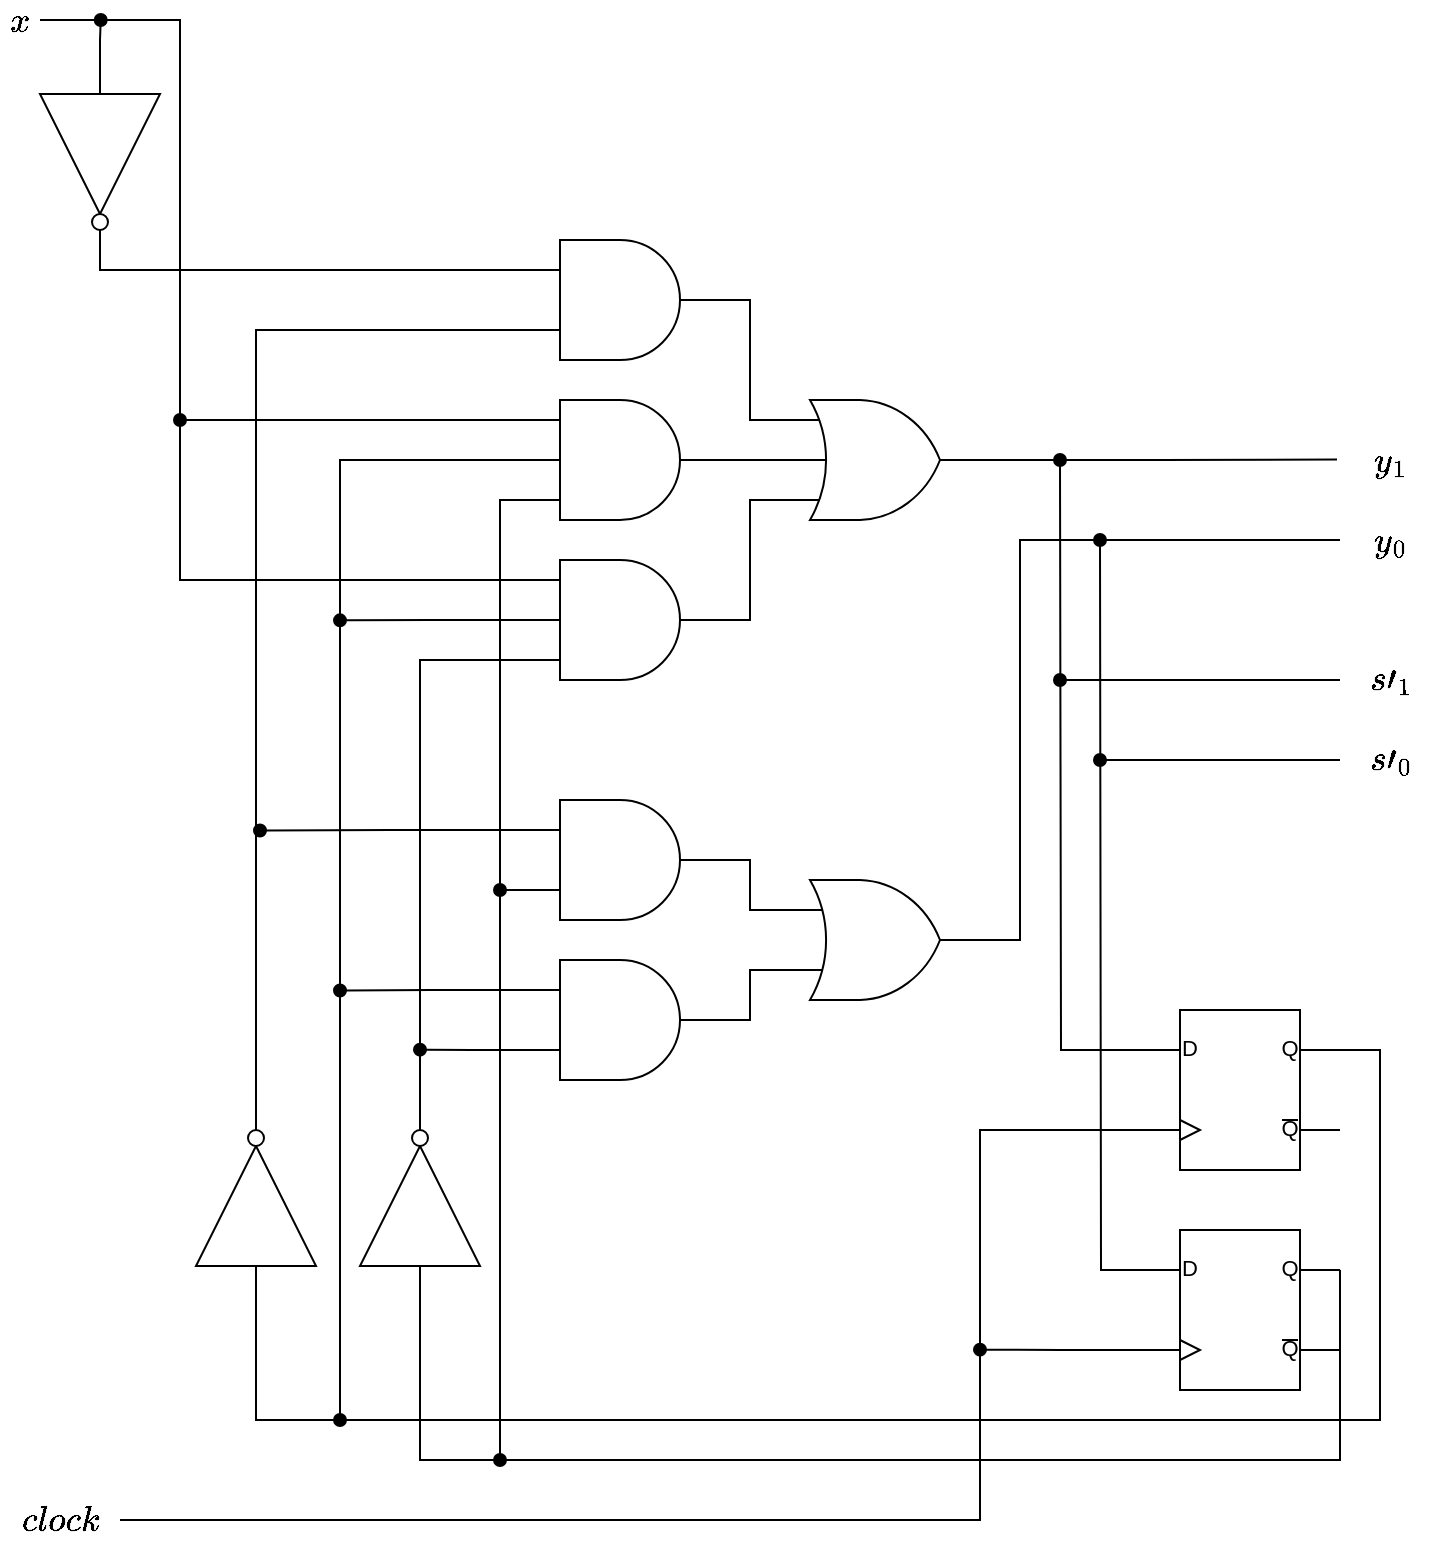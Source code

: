 <mxfile>
    <diagram id="SWcF1mND_rgqTfnpvK3I" name="Page-1">
        <mxGraphModel dx="1281" dy="936" grid="1" gridSize="10" guides="1" tooltips="1" connect="1" arrows="1" fold="1" page="1" pageScale="1" pageWidth="827" pageHeight="1169" background="none" math="1" shadow="0">
            <root>
                <mxCell id="0"/>
                <mxCell id="1" parent="0"/>
                <mxCell id="239" style="edgeStyle=orthogonalEdgeStyle;rounded=0;jumpStyle=none;html=1;exitX=1;exitY=0.5;exitDx=0;exitDy=0;fontSize=15;endArrow=none;endFill=0;entryX=0;entryY=0.167;entryDx=0;entryDy=0;entryPerimeter=0;" edge="1" parent="1" source="207" target="257">
                    <mxGeometry relative="1" as="geometry">
                        <mxPoint x="100" y="470" as="targetPoint"/>
                        <Array as="points">
                            <mxPoint x="100" y="40"/>
                            <mxPoint x="100" y="320"/>
                        </Array>
                    </mxGeometry>
                </mxCell>
                <mxCell id="207" value="&lt;font style=&quot;font-size: 15px&quot;&gt;`x`&lt;/font&gt;" style="text;html=1;strokeColor=none;fillColor=none;align=center;verticalAlign=middle;whiteSpace=wrap;rounded=0;strokeWidth=1;" vertex="1" parent="1">
                    <mxGeometry x="10" y="30" width="20" height="20" as="geometry"/>
                </mxCell>
                <mxCell id="225" style="edgeStyle=orthogonalEdgeStyle;rounded=0;jumpStyle=none;html=1;exitX=1;exitY=0.25;exitDx=0;exitDy=0;exitPerimeter=0;fontSize=15;endArrow=none;endFill=0;entryX=0;entryY=0.5;entryDx=0;entryDy=0;entryPerimeter=0;" edge="1" parent="1" source="223" target="252">
                    <mxGeometry relative="1" as="geometry">
                        <mxPoint x="180" y="250" as="targetPoint"/>
                        <Array as="points">
                            <mxPoint x="700" y="555"/>
                            <mxPoint x="700" y="740"/>
                            <mxPoint x="180" y="740"/>
                            <mxPoint x="180" y="260"/>
                        </Array>
                    </mxGeometry>
                </mxCell>
                <mxCell id="284" style="edgeStyle=orthogonalEdgeStyle;rounded=0;jumpStyle=none;html=1;exitX=0;exitY=0.25;exitDx=0;exitDy=0;exitPerimeter=0;fontSize=15;endArrow=oval;endFill=1;" edge="1" parent="1" source="223">
                    <mxGeometry relative="1" as="geometry">
                        <mxPoint x="540" y="260" as="targetPoint"/>
                    </mxGeometry>
                </mxCell>
                <mxCell id="223" value="" style="verticalLabelPosition=bottom;shadow=0;dashed=0;align=center;html=1;verticalAlign=top;shape=mxgraph.electrical.logic_gates.d_type_flip-flop;fontSize=15;strokeWidth=1;" vertex="1" parent="1">
                    <mxGeometry x="580" y="535" width="100" height="80" as="geometry"/>
                </mxCell>
                <mxCell id="226" style="edgeStyle=orthogonalEdgeStyle;rounded=0;jumpStyle=none;html=1;exitX=1;exitY=0.25;exitDx=0;exitDy=0;exitPerimeter=0;fontSize=15;endArrow=none;endFill=0;entryX=0;entryY=0.5;entryDx=0;entryDy=0;entryPerimeter=0;" edge="1" parent="1" source="224" target="250">
                    <mxGeometry relative="1" as="geometry">
                        <mxPoint x="208" y="820" as="targetPoint"/>
                        <Array as="points">
                            <mxPoint x="680" y="760"/>
                            <mxPoint x="220" y="760"/>
                        </Array>
                    </mxGeometry>
                </mxCell>
                <mxCell id="285" style="edgeStyle=orthogonalEdgeStyle;rounded=0;jumpStyle=none;html=1;exitX=0;exitY=0.25;exitDx=0;exitDy=0;exitPerimeter=0;fontSize=15;endArrow=oval;endFill=1;" edge="1" parent="1" source="224">
                    <mxGeometry relative="1" as="geometry">
                        <mxPoint x="560" y="300" as="targetPoint"/>
                    </mxGeometry>
                </mxCell>
                <mxCell id="292" style="edgeStyle=orthogonalEdgeStyle;rounded=0;jumpStyle=none;html=1;exitX=0;exitY=0.75;exitDx=0;exitDy=0;exitPerimeter=0;fontSize=15;endArrow=oval;endFill=1;" edge="1" parent="1" source="224">
                    <mxGeometry relative="1" as="geometry">
                        <mxPoint x="500" y="704.833" as="targetPoint"/>
                    </mxGeometry>
                </mxCell>
                <mxCell id="224" value="" style="verticalLabelPosition=bottom;shadow=0;dashed=0;align=center;html=1;verticalAlign=top;shape=mxgraph.electrical.logic_gates.d_type_flip-flop;fontSize=15;strokeWidth=1;" vertex="1" parent="1">
                    <mxGeometry x="580" y="645" width="100" height="80" as="geometry"/>
                </mxCell>
                <mxCell id="241" style="edgeStyle=orthogonalEdgeStyle;rounded=0;jumpStyle=none;html=1;exitX=1;exitY=0.5;exitDx=0;exitDy=0;exitPerimeter=0;fontSize=15;endArrow=none;endFill=0;entryX=0;entryY=0.25;entryDx=0;entryDy=0;entryPerimeter=0;" edge="1" parent="1" source="240" target="247">
                    <mxGeometry relative="1" as="geometry">
                        <mxPoint x="210" y="180" as="targetPoint"/>
                        <Array as="points">
                            <mxPoint x="60" y="165"/>
                        </Array>
                    </mxGeometry>
                </mxCell>
                <mxCell id="246" style="edgeStyle=orthogonalEdgeStyle;rounded=0;jumpStyle=none;html=1;exitX=0;exitY=0.5;exitDx=0;exitDy=0;exitPerimeter=0;fontSize=15;endArrow=oval;endFill=1;" edge="1" parent="1" source="240">
                    <mxGeometry relative="1" as="geometry">
                        <mxPoint x="60.364" y="40" as="targetPoint"/>
                    </mxGeometry>
                </mxCell>
                <mxCell id="240" value="" style="verticalLabelPosition=bottom;shadow=0;dashed=0;align=center;html=1;verticalAlign=top;shape=mxgraph.electrical.logic_gates.inverter_2;fontSize=15;strokeWidth=1;rotation=90;" vertex="1" parent="1">
                    <mxGeometry x="10" y="80" width="100" height="60" as="geometry"/>
                </mxCell>
                <mxCell id="245" style="edgeStyle=orthogonalEdgeStyle;rounded=0;jumpStyle=none;html=1;exitX=1;exitY=0.5;exitDx=0;exitDy=0;exitPerimeter=0;fontSize=15;endArrow=none;endFill=0;entryX=0;entryY=0.75;entryDx=0;entryDy=0;entryPerimeter=0;" edge="1" parent="1" source="243" target="247">
                    <mxGeometry relative="1" as="geometry">
                        <mxPoint x="140" y="190" as="targetPoint"/>
                    </mxGeometry>
                </mxCell>
                <mxCell id="288" style="edgeStyle=orthogonalEdgeStyle;rounded=0;jumpStyle=none;html=1;exitX=0;exitY=0.5;exitDx=0;exitDy=0;exitPerimeter=0;fontSize=15;endArrow=oval;endFill=1;" edge="1" parent="1" source="243">
                    <mxGeometry relative="1" as="geometry">
                        <mxPoint x="180" y="740" as="targetPoint"/>
                        <Array as="points">
                            <mxPoint x="138" y="740"/>
                        </Array>
                    </mxGeometry>
                </mxCell>
                <mxCell id="243" value="" style="verticalLabelPosition=bottom;shadow=0;dashed=0;align=center;html=1;verticalAlign=top;shape=mxgraph.electrical.logic_gates.inverter_2;fontSize=15;strokeWidth=1;rotation=-90;" vertex="1" parent="1">
                    <mxGeometry x="88" y="600" width="100" height="60" as="geometry"/>
                </mxCell>
                <mxCell id="261" style="edgeStyle=orthogonalEdgeStyle;rounded=0;jumpStyle=none;html=1;exitX=1;exitY=0.5;exitDx=0;exitDy=0;exitPerimeter=0;entryX=0;entryY=0.167;entryDx=0;entryDy=0;entryPerimeter=0;fontSize=15;endArrow=none;endFill=0;" edge="1" parent="1" source="247" target="260">
                    <mxGeometry relative="1" as="geometry"/>
                </mxCell>
                <mxCell id="247" value="" style="verticalLabelPosition=bottom;shadow=0;dashed=0;align=center;html=1;verticalAlign=top;shape=mxgraph.electrical.logic_gates.logic_gate;operation=and;fontSize=15;strokeWidth=1;" vertex="1" parent="1">
                    <mxGeometry x="270" y="150" width="100" height="60" as="geometry"/>
                </mxCell>
                <mxCell id="251" style="edgeStyle=orthogonalEdgeStyle;rounded=0;jumpStyle=none;html=1;exitX=1;exitY=0.5;exitDx=0;exitDy=0;exitPerimeter=0;fontSize=15;endArrow=none;endFill=0;entryX=0;entryY=0.833;entryDx=0;entryDy=0;entryPerimeter=0;" edge="1" parent="1" source="250" target="257">
                    <mxGeometry relative="1" as="geometry">
                        <mxPoint x="220" y="350" as="targetPoint"/>
                    </mxGeometry>
                </mxCell>
                <mxCell id="250" value="" style="verticalLabelPosition=bottom;shadow=0;dashed=0;align=center;html=1;verticalAlign=top;shape=mxgraph.electrical.logic_gates.inverter_2;fontSize=15;strokeWidth=1;rotation=-90;" vertex="1" parent="1">
                    <mxGeometry x="170" y="600" width="100" height="60" as="geometry"/>
                </mxCell>
                <mxCell id="255" style="edgeStyle=orthogonalEdgeStyle;rounded=0;jumpStyle=none;html=1;exitX=0;exitY=0.167;exitDx=0;exitDy=0;exitPerimeter=0;fontSize=15;endArrow=oval;endFill=1;" edge="1" parent="1" source="252">
                    <mxGeometry relative="1" as="geometry">
                        <mxPoint x="100" y="240" as="targetPoint"/>
                    </mxGeometry>
                </mxCell>
                <mxCell id="256" style="edgeStyle=orthogonalEdgeStyle;rounded=0;jumpStyle=none;html=1;exitX=0;exitY=0.833;exitDx=0;exitDy=0;exitPerimeter=0;fontSize=15;endArrow=oval;endFill=1;" edge="1" parent="1" source="252">
                    <mxGeometry relative="1" as="geometry">
                        <mxPoint x="260" y="760" as="targetPoint"/>
                    </mxGeometry>
                </mxCell>
                <mxCell id="262" style="edgeStyle=orthogonalEdgeStyle;rounded=0;jumpStyle=none;html=1;exitX=1;exitY=0.5;exitDx=0;exitDy=0;exitPerimeter=0;fontSize=15;endArrow=none;endFill=0;" edge="1" parent="1" source="252" target="260">
                    <mxGeometry relative="1" as="geometry"/>
                </mxCell>
                <mxCell id="252" value="" style="verticalLabelPosition=bottom;shadow=0;dashed=0;align=center;html=1;verticalAlign=top;shape=mxgraph.electrical.logic_gates.logic_gate;operation=and;fontSize=15;strokeWidth=1;numInputs=3;" vertex="1" parent="1">
                    <mxGeometry x="270" y="230" width="100" height="60" as="geometry"/>
                </mxCell>
                <mxCell id="259" style="edgeStyle=orthogonalEdgeStyle;rounded=0;jumpStyle=none;html=1;exitX=0;exitY=0.5;exitDx=0;exitDy=0;exitPerimeter=0;fontSize=15;endArrow=oval;endFill=1;" edge="1" parent="1" source="257">
                    <mxGeometry relative="1" as="geometry">
                        <mxPoint x="180" y="340.182" as="targetPoint"/>
                    </mxGeometry>
                </mxCell>
                <mxCell id="263" style="edgeStyle=orthogonalEdgeStyle;rounded=0;jumpStyle=none;html=1;exitX=1;exitY=0.5;exitDx=0;exitDy=0;exitPerimeter=0;entryX=0;entryY=0.833;entryDx=0;entryDy=0;entryPerimeter=0;fontSize=15;endArrow=none;endFill=0;" edge="1" parent="1" source="257" target="260">
                    <mxGeometry relative="1" as="geometry"/>
                </mxCell>
                <mxCell id="257" value="" style="verticalLabelPosition=bottom;shadow=0;dashed=0;align=center;html=1;verticalAlign=top;shape=mxgraph.electrical.logic_gates.logic_gate;operation=and;fontSize=15;strokeWidth=1;numInputs=3;" vertex="1" parent="1">
                    <mxGeometry x="270" y="310" width="100" height="60" as="geometry"/>
                </mxCell>
                <mxCell id="273" style="edgeStyle=orthogonalEdgeStyle;rounded=0;jumpStyle=none;html=1;exitX=1;exitY=0.5;exitDx=0;exitDy=0;exitPerimeter=0;fontSize=15;endArrow=none;endFill=0;entryX=-0.03;entryY=0.488;entryDx=0;entryDy=0;entryPerimeter=0;" edge="1" parent="1" source="260" target="275">
                    <mxGeometry relative="1" as="geometry">
                        <mxPoint x="640" y="260" as="targetPoint"/>
                    </mxGeometry>
                </mxCell>
                <mxCell id="260" value="" style="verticalLabelPosition=bottom;shadow=0;dashed=0;align=center;html=1;verticalAlign=top;shape=mxgraph.electrical.logic_gates.logic_gate;operation=or;fontSize=15;strokeWidth=1;numInputs=3;" vertex="1" parent="1">
                    <mxGeometry x="400" y="230" width="100" height="60" as="geometry"/>
                </mxCell>
                <mxCell id="265" style="edgeStyle=orthogonalEdgeStyle;rounded=0;jumpStyle=none;html=1;exitX=0;exitY=0.25;exitDx=0;exitDy=0;exitPerimeter=0;fontSize=15;endArrow=oval;endFill=1;" edge="1" parent="1" source="264">
                    <mxGeometry relative="1" as="geometry">
                        <mxPoint x="140" y="445.261" as="targetPoint"/>
                    </mxGeometry>
                </mxCell>
                <mxCell id="266" style="edgeStyle=orthogonalEdgeStyle;rounded=0;jumpStyle=none;html=1;exitX=0;exitY=0.75;exitDx=0;exitDy=0;exitPerimeter=0;fontSize=15;endArrow=oval;endFill=1;" edge="1" parent="1" source="264">
                    <mxGeometry relative="1" as="geometry">
                        <mxPoint x="260" y="474.826" as="targetPoint"/>
                    </mxGeometry>
                </mxCell>
                <mxCell id="271" style="edgeStyle=orthogonalEdgeStyle;rounded=0;jumpStyle=none;html=1;exitX=1;exitY=0.5;exitDx=0;exitDy=0;exitPerimeter=0;entryX=0;entryY=0.25;entryDx=0;entryDy=0;entryPerimeter=0;fontSize=15;endArrow=none;endFill=0;" edge="1" parent="1" source="264" target="270">
                    <mxGeometry relative="1" as="geometry"/>
                </mxCell>
                <mxCell id="264" value="" style="verticalLabelPosition=bottom;shadow=0;dashed=0;align=center;html=1;verticalAlign=top;shape=mxgraph.electrical.logic_gates.logic_gate;operation=and;fontSize=15;strokeWidth=1;" vertex="1" parent="1">
                    <mxGeometry x="270" y="430" width="100" height="60" as="geometry"/>
                </mxCell>
                <mxCell id="268" style="edgeStyle=orthogonalEdgeStyle;rounded=0;jumpStyle=none;html=1;exitX=0;exitY=0.25;exitDx=0;exitDy=0;exitPerimeter=0;fontSize=15;endArrow=oval;endFill=1;" edge="1" parent="1" source="267">
                    <mxGeometry relative="1" as="geometry">
                        <mxPoint x="180" y="525.261" as="targetPoint"/>
                    </mxGeometry>
                </mxCell>
                <mxCell id="269" style="edgeStyle=orthogonalEdgeStyle;rounded=0;jumpStyle=none;html=1;exitX=0;exitY=0.75;exitDx=0;exitDy=0;exitPerimeter=0;fontSize=15;endArrow=oval;endFill=1;" edge="1" parent="1" source="267">
                    <mxGeometry relative="1" as="geometry">
                        <mxPoint x="220" y="554.826" as="targetPoint"/>
                    </mxGeometry>
                </mxCell>
                <mxCell id="272" style="edgeStyle=orthogonalEdgeStyle;rounded=0;jumpStyle=none;html=1;exitX=1;exitY=0.5;exitDx=0;exitDy=0;exitPerimeter=0;entryX=0;entryY=0.75;entryDx=0;entryDy=0;entryPerimeter=0;fontSize=15;endArrow=none;endFill=0;" edge="1" parent="1" source="267" target="270">
                    <mxGeometry relative="1" as="geometry"/>
                </mxCell>
                <mxCell id="267" value="" style="verticalLabelPosition=bottom;shadow=0;dashed=0;align=center;html=1;verticalAlign=top;shape=mxgraph.electrical.logic_gates.logic_gate;operation=and;fontSize=15;strokeWidth=1;" vertex="1" parent="1">
                    <mxGeometry x="270" y="510" width="100" height="60" as="geometry"/>
                </mxCell>
                <mxCell id="277" style="edgeStyle=orthogonalEdgeStyle;rounded=0;jumpStyle=none;html=1;exitX=1;exitY=0.5;exitDx=0;exitDy=0;exitPerimeter=0;fontSize=15;endArrow=none;endFill=0;" edge="1" parent="1" source="270" target="276">
                    <mxGeometry relative="1" as="geometry">
                        <mxPoint x="620" y="305" as="targetPoint"/>
                        <Array as="points">
                            <mxPoint x="520" y="500"/>
                            <mxPoint x="520" y="300"/>
                        </Array>
                    </mxGeometry>
                </mxCell>
                <mxCell id="270" value="" style="verticalLabelPosition=bottom;shadow=0;dashed=0;align=center;html=1;verticalAlign=top;shape=mxgraph.electrical.logic_gates.logic_gate;operation=or;fontSize=15;strokeWidth=1;numInputs=2;" vertex="1" parent="1">
                    <mxGeometry x="400" y="470" width="100" height="60" as="geometry"/>
                </mxCell>
                <mxCell id="275" value="`y_1`" style="text;html=1;align=center;verticalAlign=middle;resizable=0;points=[];autosize=1;strokeColor=none;fillColor=none;fontSize=15;" vertex="1" parent="1">
                    <mxGeometry x="680" y="250" width="50" height="20" as="geometry"/>
                </mxCell>
                <mxCell id="276" value="`y_0`" style="text;html=1;align=center;verticalAlign=middle;resizable=0;points=[];autosize=1;strokeColor=none;fillColor=none;fontSize=15;" vertex="1" parent="1">
                    <mxGeometry x="680" y="290" width="50" height="20" as="geometry"/>
                </mxCell>
                <mxCell id="286" style="edgeStyle=orthogonalEdgeStyle;rounded=0;jumpStyle=none;html=1;fontSize=15;endArrow=oval;endFill=1;" edge="1" parent="1" source="278">
                    <mxGeometry relative="1" as="geometry">
                        <mxPoint x="540" y="370" as="targetPoint"/>
                    </mxGeometry>
                </mxCell>
                <mxCell id="278" value="`s'_1`" style="text;html=1;align=center;verticalAlign=middle;resizable=0;points=[];autosize=1;strokeColor=none;fillColor=none;fontSize=15;" vertex="1" parent="1">
                    <mxGeometry x="680" y="360" width="50" height="20" as="geometry"/>
                </mxCell>
                <mxCell id="287" style="edgeStyle=orthogonalEdgeStyle;rounded=0;jumpStyle=none;html=1;fontSize=15;endArrow=oval;endFill=1;" edge="1" parent="1" source="279">
                    <mxGeometry relative="1" as="geometry">
                        <mxPoint x="560" y="410" as="targetPoint"/>
                    </mxGeometry>
                </mxCell>
                <mxCell id="279" value="`s'_0`" style="text;html=1;align=center;verticalAlign=middle;resizable=0;points=[];autosize=1;strokeColor=none;fillColor=none;fontSize=15;" vertex="1" parent="1">
                    <mxGeometry x="680" y="400" width="50" height="20" as="geometry"/>
                </mxCell>
                <mxCell id="291" style="edgeStyle=orthogonalEdgeStyle;rounded=0;jumpStyle=none;html=1;entryX=0;entryY=0.75;entryDx=0;entryDy=0;entryPerimeter=0;fontSize=15;endArrow=none;endFill=0;" edge="1" parent="1" source="290" target="223">
                    <mxGeometry relative="1" as="geometry">
                        <Array as="points">
                            <mxPoint x="500" y="790"/>
                            <mxPoint x="500" y="595"/>
                        </Array>
                    </mxGeometry>
                </mxCell>
                <mxCell id="290" value="`clock`" style="text;html=1;align=center;verticalAlign=middle;resizable=0;points=[];autosize=1;strokeColor=none;fillColor=none;fontSize=15;" vertex="1" parent="1">
                    <mxGeometry x="10" y="780" width="60" height="20" as="geometry"/>
                </mxCell>
            </root>
        </mxGraphModel>
    </diagram>
</mxfile>